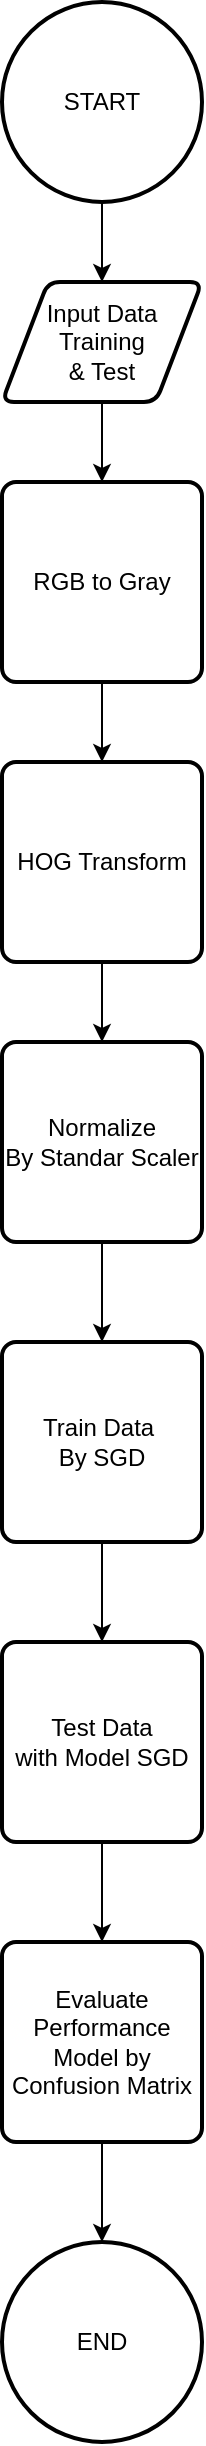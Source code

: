 <mxfile version="14.9.5" type="github">
  <diagram id="z_V9mUWqgcBi4xVvrytt" name="Page-1">
    <mxGraphModel dx="688" dy="385" grid="1" gridSize="10" guides="1" tooltips="1" connect="1" arrows="1" fold="1" page="1" pageScale="1" pageWidth="827" pageHeight="1169" math="0" shadow="0">
      <root>
        <mxCell id="0" />
        <mxCell id="1" parent="0" />
        <mxCell id="oa318X6nRyTcxkoAMsSy-10" style="edgeStyle=orthogonalEdgeStyle;rounded=0;orthogonalLoop=1;jettySize=auto;html=1;exitX=0.5;exitY=1;exitDx=0;exitDy=0;exitPerimeter=0;entryX=0.5;entryY=0;entryDx=0;entryDy=0;" edge="1" parent="1" source="oa318X6nRyTcxkoAMsSy-1" target="oa318X6nRyTcxkoAMsSy-2">
          <mxGeometry relative="1" as="geometry" />
        </mxCell>
        <mxCell id="oa318X6nRyTcxkoAMsSy-1" value="START" style="strokeWidth=2;html=1;shape=mxgraph.flowchart.start_2;whiteSpace=wrap;" vertex="1" parent="1">
          <mxGeometry x="60" y="10" width="100" height="100" as="geometry" />
        </mxCell>
        <mxCell id="oa318X6nRyTcxkoAMsSy-11" style="edgeStyle=orthogonalEdgeStyle;rounded=0;orthogonalLoop=1;jettySize=auto;html=1;entryX=0.5;entryY=0;entryDx=0;entryDy=0;" edge="1" parent="1" source="oa318X6nRyTcxkoAMsSy-2" target="oa318X6nRyTcxkoAMsSy-3">
          <mxGeometry relative="1" as="geometry" />
        </mxCell>
        <mxCell id="oa318X6nRyTcxkoAMsSy-2" value="Input Data Training &lt;br&gt;&amp;amp; Test" style="shape=parallelogram;html=1;strokeWidth=2;perimeter=parallelogramPerimeter;whiteSpace=wrap;rounded=1;arcSize=12;size=0.23;" vertex="1" parent="1">
          <mxGeometry x="60" y="150" width="100" height="60" as="geometry" />
        </mxCell>
        <mxCell id="oa318X6nRyTcxkoAMsSy-12" style="edgeStyle=orthogonalEdgeStyle;rounded=0;orthogonalLoop=1;jettySize=auto;html=1;exitX=0.5;exitY=1;exitDx=0;exitDy=0;entryX=0.5;entryY=0;entryDx=0;entryDy=0;" edge="1" parent="1" source="oa318X6nRyTcxkoAMsSy-3" target="oa318X6nRyTcxkoAMsSy-4">
          <mxGeometry relative="1" as="geometry" />
        </mxCell>
        <mxCell id="oa318X6nRyTcxkoAMsSy-3" value="RGB to Gray" style="rounded=1;whiteSpace=wrap;html=1;absoluteArcSize=1;arcSize=14;strokeWidth=2;" vertex="1" parent="1">
          <mxGeometry x="60" y="250" width="100" height="100" as="geometry" />
        </mxCell>
        <mxCell id="oa318X6nRyTcxkoAMsSy-13" style="edgeStyle=orthogonalEdgeStyle;rounded=0;orthogonalLoop=1;jettySize=auto;html=1;exitX=0.5;exitY=1;exitDx=0;exitDy=0;entryX=0.5;entryY=0;entryDx=0;entryDy=0;" edge="1" parent="1" source="oa318X6nRyTcxkoAMsSy-4" target="oa318X6nRyTcxkoAMsSy-5">
          <mxGeometry relative="1" as="geometry" />
        </mxCell>
        <mxCell id="oa318X6nRyTcxkoAMsSy-4" value="HOG Transform" style="rounded=1;whiteSpace=wrap;html=1;absoluteArcSize=1;arcSize=14;strokeWidth=2;" vertex="1" parent="1">
          <mxGeometry x="60" y="390" width="100" height="100" as="geometry" />
        </mxCell>
        <mxCell id="oa318X6nRyTcxkoAMsSy-14" style="edgeStyle=orthogonalEdgeStyle;rounded=0;orthogonalLoop=1;jettySize=auto;html=1;exitX=0.5;exitY=1;exitDx=0;exitDy=0;entryX=0.5;entryY=0;entryDx=0;entryDy=0;" edge="1" parent="1" source="oa318X6nRyTcxkoAMsSy-5" target="oa318X6nRyTcxkoAMsSy-6">
          <mxGeometry relative="1" as="geometry" />
        </mxCell>
        <mxCell id="oa318X6nRyTcxkoAMsSy-5" value="Normalize&lt;br&gt;By Standar Scaler" style="rounded=1;whiteSpace=wrap;html=1;absoluteArcSize=1;arcSize=14;strokeWidth=2;" vertex="1" parent="1">
          <mxGeometry x="60" y="530" width="100" height="100" as="geometry" />
        </mxCell>
        <mxCell id="oa318X6nRyTcxkoAMsSy-15" style="edgeStyle=orthogonalEdgeStyle;rounded=0;orthogonalLoop=1;jettySize=auto;html=1;exitX=0.5;exitY=1;exitDx=0;exitDy=0;entryX=0.5;entryY=0;entryDx=0;entryDy=0;" edge="1" parent="1" source="oa318X6nRyTcxkoAMsSy-6" target="oa318X6nRyTcxkoAMsSy-7">
          <mxGeometry relative="1" as="geometry" />
        </mxCell>
        <mxCell id="oa318X6nRyTcxkoAMsSy-6" value="Train Data&amp;nbsp;&lt;br&gt;By SGD" style="rounded=1;whiteSpace=wrap;html=1;absoluteArcSize=1;arcSize=14;strokeWidth=2;" vertex="1" parent="1">
          <mxGeometry x="60" y="680" width="100" height="100" as="geometry" />
        </mxCell>
        <mxCell id="oa318X6nRyTcxkoAMsSy-16" style="edgeStyle=orthogonalEdgeStyle;rounded=0;orthogonalLoop=1;jettySize=auto;html=1;exitX=0.5;exitY=1;exitDx=0;exitDy=0;entryX=0.5;entryY=0;entryDx=0;entryDy=0;" edge="1" parent="1" source="oa318X6nRyTcxkoAMsSy-7" target="oa318X6nRyTcxkoAMsSy-8">
          <mxGeometry relative="1" as="geometry" />
        </mxCell>
        <mxCell id="oa318X6nRyTcxkoAMsSy-7" value="Test Data&lt;br&gt;with Model SGD" style="rounded=1;whiteSpace=wrap;html=1;absoluteArcSize=1;arcSize=14;strokeWidth=2;" vertex="1" parent="1">
          <mxGeometry x="60" y="830" width="100" height="100" as="geometry" />
        </mxCell>
        <mxCell id="oa318X6nRyTcxkoAMsSy-17" style="edgeStyle=orthogonalEdgeStyle;rounded=0;orthogonalLoop=1;jettySize=auto;html=1;exitX=0.5;exitY=1;exitDx=0;exitDy=0;entryX=0.5;entryY=0;entryDx=0;entryDy=0;entryPerimeter=0;" edge="1" parent="1" source="oa318X6nRyTcxkoAMsSy-8" target="oa318X6nRyTcxkoAMsSy-9">
          <mxGeometry relative="1" as="geometry" />
        </mxCell>
        <mxCell id="oa318X6nRyTcxkoAMsSy-8" value="Evaluate Performance Model by&lt;br&gt;Confusion Matrix" style="rounded=1;whiteSpace=wrap;html=1;absoluteArcSize=1;arcSize=14;strokeWidth=2;" vertex="1" parent="1">
          <mxGeometry x="60" y="980" width="100" height="100" as="geometry" />
        </mxCell>
        <mxCell id="oa318X6nRyTcxkoAMsSy-9" value="END" style="strokeWidth=2;html=1;shape=mxgraph.flowchart.start_2;whiteSpace=wrap;" vertex="1" parent="1">
          <mxGeometry x="60" y="1130" width="100" height="100" as="geometry" />
        </mxCell>
      </root>
    </mxGraphModel>
  </diagram>
</mxfile>
